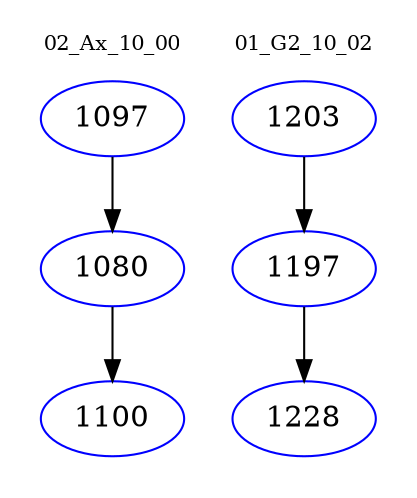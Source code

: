 digraph{
subgraph cluster_0 {
color = white
label = "02_Ax_10_00";
fontsize=10;
T0_1097 [label="1097", color="blue"]
T0_1097 -> T0_1080 [color="black"]
T0_1080 [label="1080", color="blue"]
T0_1080 -> T0_1100 [color="black"]
T0_1100 [label="1100", color="blue"]
}
subgraph cluster_1 {
color = white
label = "01_G2_10_02";
fontsize=10;
T1_1203 [label="1203", color="blue"]
T1_1203 -> T1_1197 [color="black"]
T1_1197 [label="1197", color="blue"]
T1_1197 -> T1_1228 [color="black"]
T1_1228 [label="1228", color="blue"]
}
}
